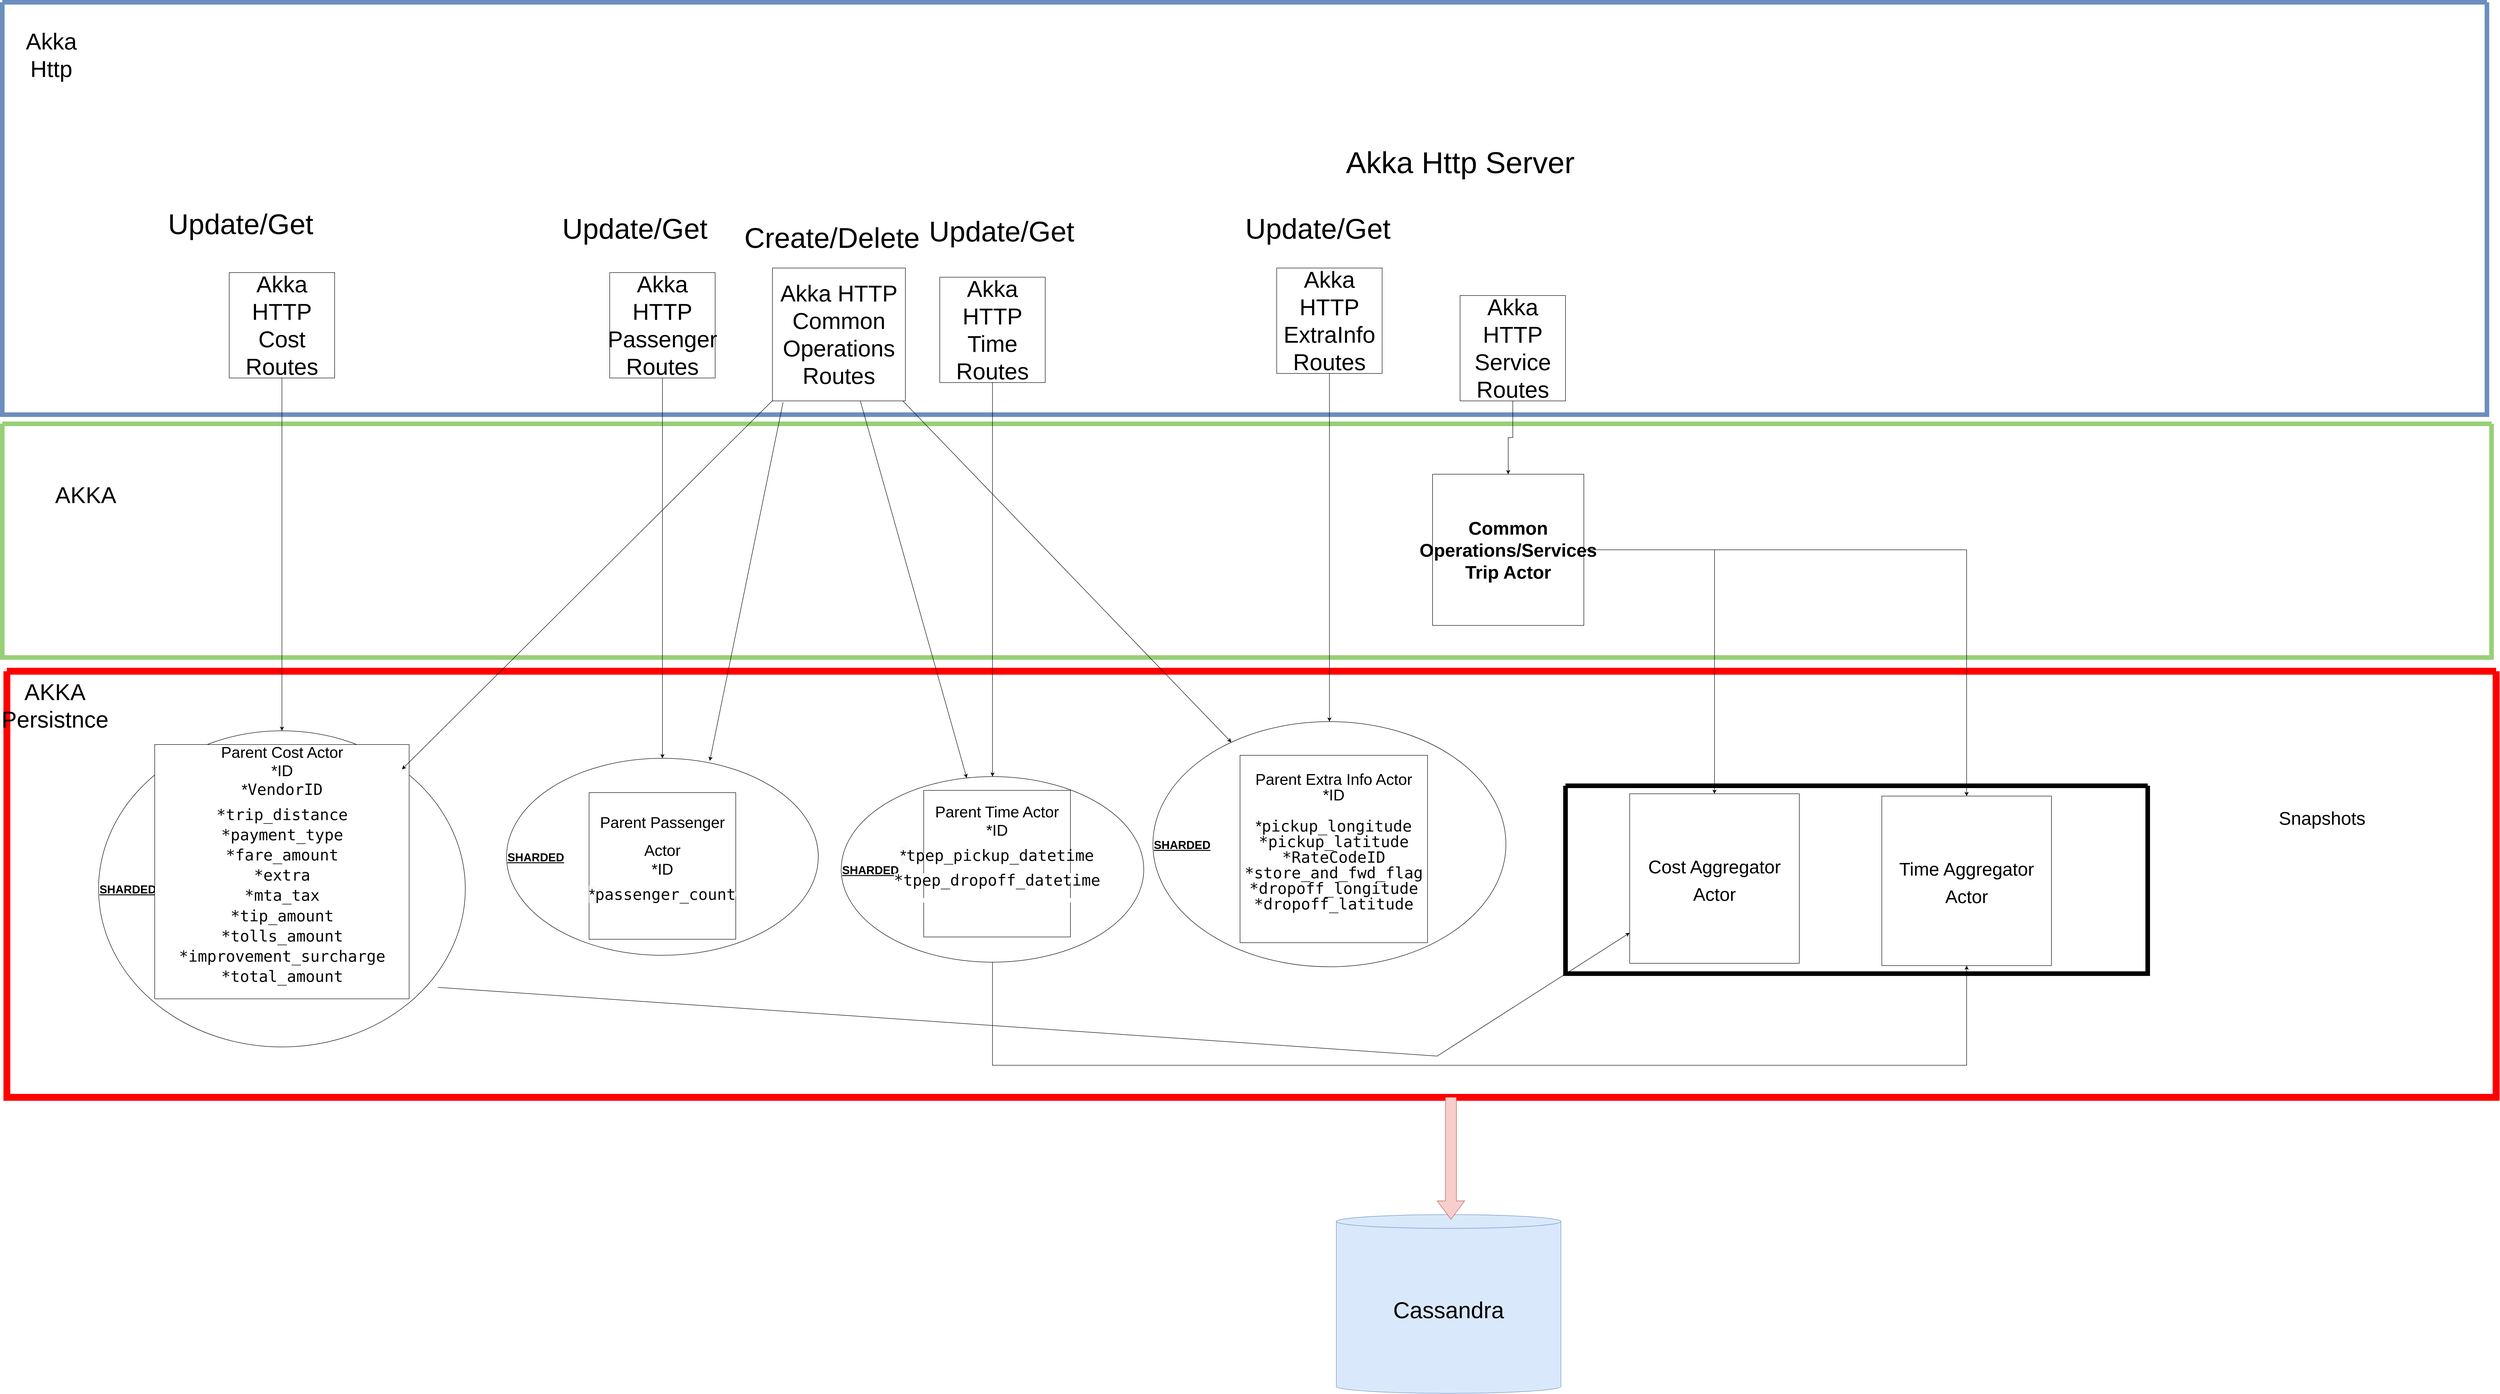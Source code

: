 <mxfile version="20.3.0" type="device"><diagram id="rGI7GTy8o5rHum_8E_6g" name="Page-1"><mxGraphModel dx="6544" dy="3640" grid="1" gridSize="10" guides="1" tooltips="1" connect="1" arrows="1" fold="1" page="1" pageScale="1" pageWidth="827" pageHeight="1169" math="0" shadow="0"><root><mxCell id="0"/><mxCell id="1" parent="0"/><mxCell id="Bc42N1-jvDLFisAYjTb4-5" value="" style="swimlane;startSize=0;strokeWidth=15;strokeColor=#FF0000;" parent="1" vertex="1"><mxGeometry x="-1960" y="330" width="5430" height="930" as="geometry"/></mxCell><mxCell id="Nabj2ck19XYndLvE2TV6-3" value="&lt;div style=&quot;&quot;&gt;&lt;b style=&quot;font-size: 25px; background-color: initial;&quot;&gt;&lt;u&gt;SHARDED&lt;/u&gt;&lt;/b&gt;&lt;/div&gt;" style="ellipse;whiteSpace=wrap;html=1;align=left;" parent="Bc42N1-jvDLFisAYjTb4-5" vertex="1"><mxGeometry x="2500" y="110" width="770" height="535" as="geometry"/></mxCell><mxCell id="cUQbGiTi5TrLxGpKYAj6-13" style="edgeStyle=orthogonalEdgeStyle;rounded=0;orthogonalLoop=1;jettySize=auto;html=1;" parent="Bc42N1-jvDLFisAYjTb4-5" source="Nabj2ck19XYndLvE2TV6-2" target="Bc42N1-jvDLFisAYjTb4-11" edge="1"><mxGeometry relative="1" as="geometry"><Array as="points"><mxPoint x="2150" y="860"/><mxPoint x="4275" y="860"/></Array></mxGeometry></mxCell><mxCell id="Nabj2ck19XYndLvE2TV6-2" value="&lt;div style=&quot;&quot;&gt;&lt;b style=&quot;font-size: 25px; background-color: initial;&quot;&gt;&lt;u&gt;SHARDED&lt;/u&gt;&lt;/b&gt;&lt;/div&gt;" style="ellipse;whiteSpace=wrap;html=1;align=left;" parent="Bc42N1-jvDLFisAYjTb4-5" vertex="1"><mxGeometry x="1820" y="230" width="660" height="405" as="geometry"/></mxCell><mxCell id="Nabj2ck19XYndLvE2TV6-1" value="&lt;div style=&quot;&quot;&gt;&lt;b style=&quot;font-size: 25px; background-color: initial;&quot;&gt;&lt;u&gt;SHARDED&lt;/u&gt;&lt;/b&gt;&lt;/div&gt;" style="ellipse;whiteSpace=wrap;html=1;align=left;" parent="Bc42N1-jvDLFisAYjTb4-5" vertex="1"><mxGeometry x="1090" y="190" width="680" height="430" as="geometry"/></mxCell><mxCell id="iAx8m6u32TiuxSDeizLk-1" value="&lt;div style=&quot;&quot;&gt;&lt;b style=&quot;font-size: 25px; background-color: initial;&quot;&gt;&lt;u&gt;SHARDED&lt;/u&gt;&lt;/b&gt;&lt;/div&gt;" style="ellipse;whiteSpace=wrap;html=1;align=left;" parent="Bc42N1-jvDLFisAYjTb4-5" vertex="1"><mxGeometry x="200" y="130" width="800" height="690" as="geometry"/></mxCell><mxCell id="QAv1yZtaLoOHd3FGGyzc-3" value="&lt;font style=&quot;font-size: 50px;&quot;&gt;AKKA Persistnce&lt;/font&gt;" style="text;html=1;strokeColor=none;fillColor=none;align=center;verticalAlign=middle;whiteSpace=wrap;rounded=0;" parent="Bc42N1-jvDLFisAYjTb4-5" vertex="1"><mxGeometry x="10" y="40" width="190" height="70" as="geometry"/></mxCell><mxCell id="W97IjerjwY-yyXktbPnP-5" value="&lt;font style=&quot;font-size: 34px; line-height: 0.3;&quot;&gt;Parent Cost Actor&lt;br&gt;&lt;br&gt;&lt;span style=&quot;&quot;&gt;*ID&lt;br&gt;&lt;br&gt;&lt;/span&gt;*&lt;span style=&quot;background-color: rgb(255, 255, 255); color: rgb(8, 8, 8); font-family: &amp;quot;JetBrains Mono&amp;quot;, monospace;&quot;&gt;VendorID&lt;/span&gt;&lt;span style=&quot;&quot;&gt;&lt;br&gt;&lt;/span&gt;&lt;pre style=&quot;background-color: rgb(255, 255, 255); color: rgb(8, 8, 8); font-family: &amp;quot;JetBrains Mono&amp;quot;, monospace;&quot;&gt;&lt;pre style=&quot;font-family: &amp;quot;JetBrains Mono&amp;quot;, monospace;&quot;&gt;*trip_distance&lt;/pre&gt;&lt;pre style=&quot;font-family: &amp;quot;JetBrains Mono&amp;quot;, monospace;&quot;&gt;*payment_type&lt;/pre&gt;&lt;pre style=&quot;font-family: &amp;quot;JetBrains Mono&amp;quot;, monospace;&quot;&gt;*fare_amount&lt;/pre&gt;&lt;pre style=&quot;font-family: &amp;quot;JetBrains Mono&amp;quot;, monospace;&quot;&gt;*extra&lt;/pre&gt;&lt;pre style=&quot;font-family: &amp;quot;JetBrains Mono&amp;quot;, monospace;&quot;&gt;*mta_tax&lt;/pre&gt;&lt;pre style=&quot;font-family: &amp;quot;JetBrains Mono&amp;quot;, monospace;&quot;&gt;*tip_amount&lt;/pre&gt;&lt;pre style=&quot;font-family: &amp;quot;JetBrains Mono&amp;quot;, monospace;&quot;&gt;*tolls_amount&lt;/pre&gt;&lt;pre style=&quot;font-family: &amp;quot;JetBrains Mono&amp;quot;, monospace;&quot;&gt;*improvement_surcharge&lt;/pre&gt;&lt;pre style=&quot;font-family: &amp;quot;JetBrains Mono&amp;quot;, monospace;&quot;&gt;*total_amount&lt;/pre&gt;&lt;/pre&gt;&lt;/font&gt;" style="whiteSpace=wrap;html=1;aspect=fixed;fillStyle=auto;strokeColor=default;strokeWidth=1;fillColor=default;gradientColor=none;" parent="Bc42N1-jvDLFisAYjTb4-5" vertex="1"><mxGeometry x="322.5" y="160" width="555" height="555" as="geometry"/></mxCell><mxCell id="W97IjerjwY-yyXktbPnP-6" value="&lt;font style=&quot;font-size: 34px; line-height: 0.3;&quot;&gt;Parent Passenger &lt;br&gt;&lt;br&gt;&lt;br&gt;Actor&lt;br&gt;&lt;br&gt;&lt;span style=&quot;&quot;&gt;*ID&lt;/span&gt;&lt;br&gt;&lt;pre style=&quot;background-color: rgb(255, 255, 255); color: rgb(8, 8, 8); font-family: &amp;quot;JetBrains Mono&amp;quot;, monospace;&quot;&gt;&lt;span style=&quot;color: rgb(0, 0, 0); font-family: Helvetica; background-color: rgb(248, 249, 250);&quot;&gt;*&lt;/span&gt;&lt;span style=&quot;&quot;&gt;passenger_count&lt;/span&gt;&lt;br&gt;&lt;/pre&gt;&lt;/font&gt;" style="whiteSpace=wrap;html=1;aspect=fixed;fillStyle=auto;strokeColor=default;strokeWidth=1;fillColor=default;gradientColor=none;" parent="Bc42N1-jvDLFisAYjTb4-5" vertex="1"><mxGeometry x="1270" y="265" width="320" height="320" as="geometry"/></mxCell><mxCell id="W97IjerjwY-yyXktbPnP-7" value="&lt;font style=&quot;font-size: 34px; line-height: 0.3;&quot;&gt;Parent Time Actor&lt;br&gt;&lt;br&gt;&lt;span style=&quot;&quot;&gt;*ID&lt;/span&gt;&lt;br&gt;&lt;pre style=&quot;background-color: rgb(255, 255, 255); color: rgb(8, 8, 8); font-family: &amp;quot;JetBrains Mono&amp;quot;, monospace;&quot;&gt;&lt;span style=&quot;color: rgb(0, 0, 0); font-family: Helvetica; background-color: rgb(248, 249, 250);&quot;&gt;*&lt;/span&gt;&lt;span style=&quot;&quot;&gt;tpep_pickup_datetime&lt;/span&gt;&lt;/pre&gt;&lt;pre style=&quot;background-color: rgb(255, 255, 255); color: rgb(8, 8, 8); font-family: &amp;quot;JetBrains Mono&amp;quot;, monospace;&quot;&gt;&lt;span style=&quot;&quot;&gt;&lt;br&gt;*&lt;/span&gt;&lt;span style=&quot;&quot;&gt;tpep_dropoff_datetime&lt;/span&gt;&lt;br&gt;&lt;/pre&gt;&lt;pre style=&quot;background-color: rgb(255, 255, 255); color: rgb(8, 8, 8); font-family: &amp;quot;JetBrains Mono&amp;quot;, monospace;&quot;&gt;&lt;span style=&quot;&quot;&gt;&lt;br&gt;&lt;/span&gt;&lt;/pre&gt;&lt;/font&gt;" style="whiteSpace=wrap;html=1;aspect=fixed;fillStyle=auto;strokeColor=default;strokeWidth=1;fillColor=default;gradientColor=none;" parent="Bc42N1-jvDLFisAYjTb4-5" vertex="1"><mxGeometry x="2000" y="260" width="320" height="320" as="geometry"/></mxCell><mxCell id="W97IjerjwY-yyXktbPnP-8" value="&lt;font style=&quot;font-size: 34px; line-height: 1;&quot;&gt;Parent Extra Info Actor&lt;br&gt;&lt;span style=&quot;&quot;&gt;*ID&lt;/span&gt;&lt;br&gt;&lt;pre style=&quot;background-color: rgb(255, 255, 255); color: rgb(8, 8, 8); font-family: &amp;quot;JetBrains Mono&amp;quot;, monospace;&quot;&gt;&lt;span style=&quot;color: rgb(0, 0, 0); font-family: Helvetica; background-color: rgb(248, 249, 250);&quot;&gt;*&lt;/span&gt;&lt;span style=&quot;&quot;&gt;pickup_longitude&lt;br&gt;*&lt;/span&gt;&lt;span style=&quot;&quot;&gt;pickup_latitude&lt;br&gt;*&lt;/span&gt;&lt;span style=&quot;&quot;&gt;RateCodeID&lt;br&gt;*&lt;/span&gt;&lt;span style=&quot;&quot;&gt;store_and_fwd_flag&lt;br&gt;*&lt;/span&gt;&lt;span style=&quot;&quot;&gt;dropoff_longitude&lt;br&gt;*&lt;/span&gt;&lt;span style=&quot;&quot;&gt;dropoff_latitude&lt;/span&gt;&lt;br&gt;&lt;/pre&gt;&lt;/font&gt;" style="whiteSpace=wrap;html=1;aspect=fixed;fillStyle=auto;strokeColor=default;strokeWidth=1;fillColor=default;gradientColor=none;" parent="Bc42N1-jvDLFisAYjTb4-5" vertex="1"><mxGeometry x="2690" y="183.5" width="409" height="409" as="geometry"/></mxCell><mxCell id="W97IjerjwY-yyXktbPnP-22" value="" style="swimlane;startSize=0;fillStyle=auto;strokeColor=default;strokeWidth=10;fontSize=40;fillColor=default;gradientColor=none;" parent="Bc42N1-jvDLFisAYjTb4-5" vertex="1"><mxGeometry x="3400" y="250" width="1270" height="410" as="geometry"/></mxCell><mxCell id="W97IjerjwY-yyXktbPnP-23" value="Snapshots" style="text;html=1;strokeColor=none;fillColor=none;align=center;verticalAlign=middle;whiteSpace=wrap;rounded=0;fillStyle=auto;strokeWidth=1;fontSize=40;" parent="W97IjerjwY-yyXktbPnP-22" vertex="1"><mxGeometry x="1531" y="55" width="239" height="30" as="geometry"/></mxCell><mxCell id="Bc42N1-jvDLFisAYjTb4-9" value="&lt;font style=&quot;font-size: 40px;&quot;&gt;Cost Aggregator Actor&lt;/font&gt;" style="whiteSpace=wrap;html=1;aspect=fixed;fontSize=50;" parent="W97IjerjwY-yyXktbPnP-22" vertex="1"><mxGeometry x="140" y="17.5" width="370" height="370" as="geometry"/></mxCell><mxCell id="Bc42N1-jvDLFisAYjTb4-11" value="&lt;font style=&quot;font-size: 40px;&quot;&gt;Time Aggregator Actor&lt;/font&gt;" style="whiteSpace=wrap;html=1;aspect=fixed;fontSize=50;" parent="W97IjerjwY-yyXktbPnP-22" vertex="1"><mxGeometry x="690" y="22.5" width="370" height="370" as="geometry"/></mxCell><mxCell id="cUQbGiTi5TrLxGpKYAj6-12" value="" style="endArrow=classic;html=1;rounded=0;" parent="Bc42N1-jvDLFisAYjTb4-5" target="Bc42N1-jvDLFisAYjTb4-9" edge="1"><mxGeometry width="50" height="50" relative="1" as="geometry"><mxPoint x="940" y="690" as="sourcePoint"/><mxPoint x="990" y="640" as="targetPoint"/><Array as="points"><mxPoint x="3120" y="840"/></Array></mxGeometry></mxCell><mxCell id="QAv1yZtaLoOHd3FGGyzc-9" value="" style="swimlane;startSize=0;fontSize=50;strokeWidth=10;fillColor=#dae8fc;strokeColor=#6c8ebf;" parent="1" vertex="1"><mxGeometry x="-1970" y="-1130" width="5420" height="900" as="geometry"/></mxCell><mxCell id="QAv1yZtaLoOHd3FGGyzc-10" value="&lt;font style=&quot;font-size: 50px;&quot;&gt;Akka Http&lt;/font&gt;" style="text;html=1;strokeColor=none;fillColor=none;align=center;verticalAlign=middle;whiteSpace=wrap;rounded=0;" parent="QAv1yZtaLoOHd3FGGyzc-9" vertex="1"><mxGeometry x="12" y="80" width="190" height="70" as="geometry"/></mxCell><mxCell id="QAv1yZtaLoOHd3FGGyzc-7" value="Akka HTTP&lt;br&gt;Cost Routes" style="whiteSpace=wrap;html=1;aspect=fixed;fontSize=50;" parent="QAv1yZtaLoOHd3FGGyzc-9" vertex="1"><mxGeometry x="495" y="590" width="230" height="230" as="geometry"/></mxCell><mxCell id="Nabj2ck19XYndLvE2TV6-7" value="Akka HTTP&lt;br&gt;Passenger Routes" style="whiteSpace=wrap;html=1;aspect=fixed;fontSize=50;" parent="QAv1yZtaLoOHd3FGGyzc-9" vertex="1"><mxGeometry x="1325" y="590" width="230" height="230" as="geometry"/></mxCell><mxCell id="Nabj2ck19XYndLvE2TV6-8" value="Akka HTTP&lt;br&gt;Time Routes" style="whiteSpace=wrap;html=1;aspect=fixed;fontSize=50;" parent="QAv1yZtaLoOHd3FGGyzc-9" vertex="1"><mxGeometry x="2045" y="600" width="230" height="230" as="geometry"/></mxCell><mxCell id="Nabj2ck19XYndLvE2TV6-9" value="Akka HTTP&lt;br&gt;ExtraInfo Routes" style="whiteSpace=wrap;html=1;aspect=fixed;fontSize=50;" parent="QAv1yZtaLoOHd3FGGyzc-9" vertex="1"><mxGeometry x="2780" y="580" width="230" height="230" as="geometry"/></mxCell><mxCell id="Nabj2ck19XYndLvE2TV6-15" value="Akka HTTP&lt;br&gt;Service Routes" style="whiteSpace=wrap;html=1;aspect=fixed;fontSize=50;" parent="QAv1yZtaLoOHd3FGGyzc-9" vertex="1"><mxGeometry x="3180" y="640" width="230" height="230" as="geometry"/></mxCell><mxCell id="cUQbGiTi5TrLxGpKYAj6-1" value="Akka HTTP&lt;br&gt;Common Operations Routes" style="whiteSpace=wrap;html=1;aspect=fixed;fontSize=50;" parent="QAv1yZtaLoOHd3FGGyzc-9" vertex="1"><mxGeometry x="1680" y="580" width="290" height="290" as="geometry"/></mxCell><mxCell id="hG2--HmMCraPSsV6DJIH-1" value="&lt;font style=&quot;font-size: 62px;&quot;&gt;Update/Get&lt;/font&gt;" style="text;html=1;strokeColor=none;fillColor=none;align=center;verticalAlign=middle;whiteSpace=wrap;rounded=0;strokeWidth=14;" vertex="1" parent="QAv1yZtaLoOHd3FGGyzc-9"><mxGeometry x="390" y="440" width="260" height="90" as="geometry"/></mxCell><mxCell id="hG2--HmMCraPSsV6DJIH-2" value="&lt;font style=&quot;font-size: 62px;&quot;&gt;Update/Get&lt;/font&gt;" style="text;html=1;strokeColor=none;fillColor=none;align=center;verticalAlign=middle;whiteSpace=wrap;rounded=0;strokeWidth=14;" vertex="1" parent="QAv1yZtaLoOHd3FGGyzc-9"><mxGeometry x="1250" y="450" width="260" height="90" as="geometry"/></mxCell><mxCell id="hG2--HmMCraPSsV6DJIH-3" value="&lt;font style=&quot;font-size: 62px;&quot;&gt;Update/Get&lt;/font&gt;" style="text;html=1;strokeColor=none;fillColor=none;align=center;verticalAlign=middle;whiteSpace=wrap;rounded=0;strokeWidth=14;" vertex="1" parent="QAv1yZtaLoOHd3FGGyzc-9"><mxGeometry x="2740" y="450" width="260" height="90" as="geometry"/></mxCell><mxCell id="hG2--HmMCraPSsV6DJIH-4" value="&lt;font style=&quot;font-size: 62px;&quot;&gt;Update/Get&lt;/font&gt;" style="text;html=1;strokeColor=none;fillColor=none;align=center;verticalAlign=middle;whiteSpace=wrap;rounded=0;strokeWidth=14;" vertex="1" parent="QAv1yZtaLoOHd3FGGyzc-9"><mxGeometry x="2050" y="456" width="260" height="90" as="geometry"/></mxCell><mxCell id="hG2--HmMCraPSsV6DJIH-5" value="&lt;font style=&quot;font-size: 62px;&quot;&gt;Create/Delete&lt;/font&gt;" style="text;html=1;strokeColor=none;fillColor=none;align=center;verticalAlign=middle;whiteSpace=wrap;rounded=0;strokeWidth=14;" vertex="1" parent="QAv1yZtaLoOHd3FGGyzc-9"><mxGeometry x="1680" y="470" width="260" height="90" as="geometry"/></mxCell><mxCell id="QAv1yZtaLoOHd3FGGyzc-11" value="Cassandra" style="shape=cylinder3;whiteSpace=wrap;html=1;boundedLbl=1;backgroundOutline=1;size=15;fontSize=50;fillColor=#dae8fc;strokeColor=#6c8ebf;" parent="1" vertex="1"><mxGeometry x="940" y="1516" width="490" height="390" as="geometry"/></mxCell><mxCell id="W97IjerjwY-yyXktbPnP-3" value="" style="swimlane;startSize=0;strokeWidth=10;fillColor=default;strokeColor=#97D077;fillStyle=auto;swimlaneFillColor=none;gradientColor=none;" parent="1" vertex="1"><mxGeometry x="-1970" y="-210" width="5430" height="510" as="geometry"/></mxCell><mxCell id="W97IjerjwY-yyXktbPnP-14" value="&lt;font style=&quot;font-size: 50px;&quot;&gt;AKKA&lt;/font&gt;" style="text;html=1;strokeColor=none;fillColor=none;align=center;verticalAlign=middle;whiteSpace=wrap;rounded=0;" parent="W97IjerjwY-yyXktbPnP-3" vertex="1"><mxGeometry x="87" y="120" width="190" height="70" as="geometry"/></mxCell><mxCell id="Nabj2ck19XYndLvE2TV6-5" value="&lt;h1&gt;&lt;span style=&quot;font-size: 40px;&quot;&gt;Common Operations/Services Trip Actor&lt;/span&gt;&lt;/h1&gt;" style="whiteSpace=wrap;html=1;aspect=fixed;" parent="W97IjerjwY-yyXktbPnP-3" vertex="1"><mxGeometry x="3120" y="110" width="330" height="330" as="geometry"/></mxCell><mxCell id="W97IjerjwY-yyXktbPnP-21" value="" style="html=1;shadow=0;dashed=0;align=center;verticalAlign=middle;shape=mxgraph.arrows2.arrow;dy=0.6;dx=40;direction=south;notch=0;fillStyle=auto;strokeColor=#b85450;strokeWidth=1;fontSize=40;fillColor=#f8cecc;" parent="1" vertex="1"><mxGeometry x="1160" y="1260" width="60" height="266" as="geometry"/></mxCell><mxCell id="Nabj2ck19XYndLvE2TV6-11" style="edgeStyle=orthogonalEdgeStyle;rounded=0;orthogonalLoop=1;jettySize=auto;html=1;" parent="1" source="Nabj2ck19XYndLvE2TV6-7" target="Nabj2ck19XYndLvE2TV6-1" edge="1"><mxGeometry relative="1" as="geometry"/></mxCell><mxCell id="Nabj2ck19XYndLvE2TV6-12" style="edgeStyle=orthogonalEdgeStyle;rounded=0;orthogonalLoop=1;jettySize=auto;html=1;entryX=0.5;entryY=0;entryDx=0;entryDy=0;" parent="1" source="Nabj2ck19XYndLvE2TV6-8" target="Nabj2ck19XYndLvE2TV6-2" edge="1"><mxGeometry relative="1" as="geometry"/></mxCell><mxCell id="Nabj2ck19XYndLvE2TV6-13" style="edgeStyle=orthogonalEdgeStyle;rounded=0;orthogonalLoop=1;jettySize=auto;html=1;" parent="1" source="Nabj2ck19XYndLvE2TV6-9" target="Nabj2ck19XYndLvE2TV6-3" edge="1"><mxGeometry relative="1" as="geometry"/></mxCell><mxCell id="Nabj2ck19XYndLvE2TV6-14" value="&lt;font style=&quot;font-size: 66px;&quot;&gt;Akka Http Server&lt;/font&gt;" style="text;html=1;align=center;verticalAlign=middle;resizable=0;points=[];autosize=1;strokeColor=none;fillColor=none;" parent="1" vertex="1"><mxGeometry x="950" y="-825" width="520" height="90" as="geometry"/></mxCell><mxCell id="Nabj2ck19XYndLvE2TV6-16" style="edgeStyle=orthogonalEdgeStyle;rounded=0;orthogonalLoop=1;jettySize=auto;html=1;entryX=0.5;entryY=0;entryDx=0;entryDy=0;fontSize=66;" parent="1" source="Nabj2ck19XYndLvE2TV6-15" target="Nabj2ck19XYndLvE2TV6-5" edge="1"><mxGeometry relative="1" as="geometry"/></mxCell><mxCell id="Nabj2ck19XYndLvE2TV6-17" style="edgeStyle=orthogonalEdgeStyle;rounded=0;orthogonalLoop=1;jettySize=auto;html=1;fontSize=66;" parent="1" source="Nabj2ck19XYndLvE2TV6-5" target="Bc42N1-jvDLFisAYjTb4-9" edge="1"><mxGeometry relative="1" as="geometry"/></mxCell><mxCell id="Nabj2ck19XYndLvE2TV6-18" style="edgeStyle=orthogonalEdgeStyle;rounded=0;orthogonalLoop=1;jettySize=auto;html=1;fontSize=66;" parent="1" source="Nabj2ck19XYndLvE2TV6-5" target="Bc42N1-jvDLFisAYjTb4-11" edge="1"><mxGeometry relative="1" as="geometry"/></mxCell><mxCell id="v98S1VPlrrgBjXnVad0V-1" style="edgeStyle=orthogonalEdgeStyle;rounded=0;orthogonalLoop=1;jettySize=auto;html=1;entryX=0.5;entryY=0;entryDx=0;entryDy=0;fontSize=34;" parent="1" source="QAv1yZtaLoOHd3FGGyzc-7" target="iAx8m6u32TiuxSDeizLk-1" edge="1"><mxGeometry relative="1" as="geometry"/></mxCell><mxCell id="cUQbGiTi5TrLxGpKYAj6-6" value="" style="endArrow=classic;html=1;rounded=0;" parent="1" source="cUQbGiTi5TrLxGpKYAj6-1" target="iAx8m6u32TiuxSDeizLk-1" edge="1"><mxGeometry width="50" height="50" relative="1" as="geometry"><mxPoint x="-80" y="-90" as="sourcePoint"/><mxPoint x="-30" y="-140" as="targetPoint"/></mxGeometry></mxCell><mxCell id="cUQbGiTi5TrLxGpKYAj6-7" value="" style="endArrow=classic;html=1;rounded=0;exitX=0.08;exitY=1.01;exitDx=0;exitDy=0;exitPerimeter=0;entryX=0.652;entryY=0.013;entryDx=0;entryDy=0;entryPerimeter=0;" parent="1" source="cUQbGiTi5TrLxGpKYAj6-1" target="Nabj2ck19XYndLvE2TV6-1" edge="1"><mxGeometry width="50" height="50" relative="1" as="geometry"><mxPoint x="-161.96" y="-140.003" as="sourcePoint"/><mxPoint x="-970.003" y="664.846" as="targetPoint"/></mxGeometry></mxCell><mxCell id="cUQbGiTi5TrLxGpKYAj6-8" value="" style="endArrow=classic;html=1;rounded=0;exitX=0.661;exitY=1;exitDx=0;exitDy=0;exitPerimeter=0;" parent="1" source="cUQbGiTi5TrLxGpKYAj6-1" target="Nabj2ck19XYndLvE2TV6-2" edge="1"><mxGeometry width="50" height="50" relative="1" as="geometry"><mxPoint x="119.84" y="-220.0" as="sourcePoint"/><mxPoint x="-40.0" y="562.69" as="targetPoint"/></mxGeometry></mxCell><mxCell id="cUQbGiTi5TrLxGpKYAj6-9" value="" style="endArrow=classic;html=1;rounded=0;" parent="1" source="cUQbGiTi5TrLxGpKYAj6-1" target="Nabj2ck19XYndLvE2TV6-3" edge="1"><mxGeometry width="50" height="50" relative="1" as="geometry"><mxPoint x="80.0" y="-250" as="sourcePoint"/><mxPoint x="312.407" y="572.927" as="targetPoint"/></mxGeometry></mxCell></root></mxGraphModel></diagram></mxfile>